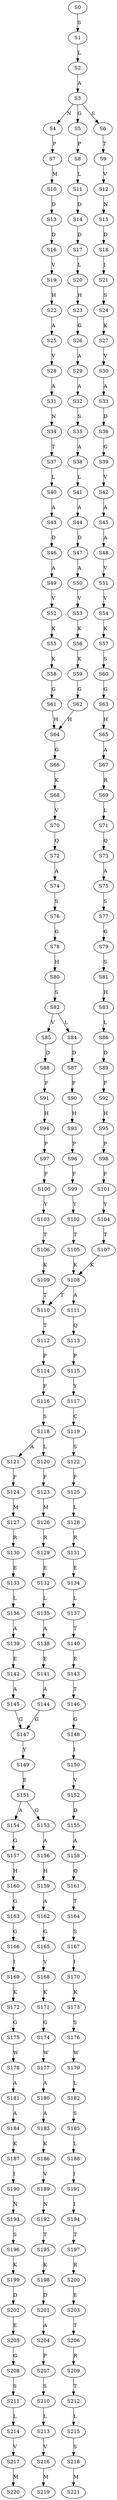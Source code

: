 strict digraph  {
	S0 -> S1 [ label = S ];
	S1 -> S2 [ label = L ];
	S2 -> S3 [ label = A ];
	S3 -> S4 [ label = N ];
	S3 -> S5 [ label = G ];
	S3 -> S6 [ label = S ];
	S4 -> S7 [ label = P ];
	S5 -> S8 [ label = P ];
	S6 -> S9 [ label = T ];
	S7 -> S10 [ label = M ];
	S8 -> S11 [ label = L ];
	S9 -> S12 [ label = V ];
	S10 -> S13 [ label = D ];
	S11 -> S14 [ label = D ];
	S12 -> S15 [ label = N ];
	S13 -> S16 [ label = D ];
	S14 -> S17 [ label = D ];
	S15 -> S18 [ label = D ];
	S16 -> S19 [ label = V ];
	S17 -> S20 [ label = L ];
	S18 -> S21 [ label = I ];
	S19 -> S22 [ label = H ];
	S20 -> S23 [ label = H ];
	S21 -> S24 [ label = S ];
	S22 -> S25 [ label = A ];
	S23 -> S26 [ label = G ];
	S24 -> S27 [ label = K ];
	S25 -> S28 [ label = V ];
	S26 -> S29 [ label = A ];
	S27 -> S30 [ label = V ];
	S28 -> S31 [ label = A ];
	S29 -> S32 [ label = A ];
	S30 -> S33 [ label = A ];
	S31 -> S34 [ label = N ];
	S32 -> S35 [ label = S ];
	S33 -> S36 [ label = D ];
	S34 -> S37 [ label = T ];
	S35 -> S38 [ label = A ];
	S36 -> S39 [ label = G ];
	S37 -> S40 [ label = L ];
	S38 -> S41 [ label = L ];
	S39 -> S42 [ label = V ];
	S40 -> S43 [ label = A ];
	S41 -> S44 [ label = A ];
	S42 -> S45 [ label = A ];
	S43 -> S46 [ label = D ];
	S44 -> S47 [ label = D ];
	S45 -> S48 [ label = A ];
	S46 -> S49 [ label = A ];
	S47 -> S50 [ label = A ];
	S48 -> S51 [ label = V ];
	S49 -> S52 [ label = V ];
	S50 -> S53 [ label = V ];
	S51 -> S54 [ label = V ];
	S52 -> S55 [ label = K ];
	S53 -> S56 [ label = K ];
	S54 -> S57 [ label = K ];
	S55 -> S58 [ label = K ];
	S56 -> S59 [ label = K ];
	S57 -> S60 [ label = S ];
	S58 -> S61 [ label = G ];
	S59 -> S62 [ label = G ];
	S60 -> S63 [ label = G ];
	S61 -> S64 [ label = H ];
	S62 -> S64 [ label = H ];
	S63 -> S65 [ label = H ];
	S64 -> S66 [ label = G ];
	S65 -> S67 [ label = A ];
	S66 -> S68 [ label = K ];
	S67 -> S69 [ label = R ];
	S68 -> S70 [ label = V ];
	S69 -> S71 [ label = L ];
	S70 -> S72 [ label = Q ];
	S71 -> S73 [ label = Q ];
	S72 -> S74 [ label = A ];
	S73 -> S75 [ label = A ];
	S74 -> S76 [ label = S ];
	S75 -> S77 [ label = S ];
	S76 -> S78 [ label = G ];
	S77 -> S79 [ label = G ];
	S78 -> S80 [ label = H ];
	S79 -> S81 [ label = S ];
	S80 -> S82 [ label = S ];
	S81 -> S83 [ label = H ];
	S82 -> S84 [ label = L ];
	S82 -> S85 [ label = V ];
	S83 -> S86 [ label = L ];
	S84 -> S87 [ label = D ];
	S85 -> S88 [ label = D ];
	S86 -> S89 [ label = D ];
	S87 -> S90 [ label = F ];
	S88 -> S91 [ label = F ];
	S89 -> S92 [ label = F ];
	S90 -> S93 [ label = H ];
	S91 -> S94 [ label = H ];
	S92 -> S95 [ label = H ];
	S93 -> S96 [ label = P ];
	S94 -> S97 [ label = P ];
	S95 -> S98 [ label = P ];
	S96 -> S99 [ label = F ];
	S97 -> S100 [ label = F ];
	S98 -> S101 [ label = F ];
	S99 -> S102 [ label = Y ];
	S100 -> S103 [ label = Y ];
	S101 -> S104 [ label = Y ];
	S102 -> S105 [ label = T ];
	S103 -> S106 [ label = T ];
	S104 -> S107 [ label = T ];
	S105 -> S108 [ label = K ];
	S106 -> S109 [ label = K ];
	S107 -> S108 [ label = K ];
	S108 -> S110 [ label = T ];
	S108 -> S111 [ label = A ];
	S109 -> S110 [ label = T ];
	S110 -> S112 [ label = T ];
	S111 -> S113 [ label = Q ];
	S112 -> S114 [ label = P ];
	S113 -> S115 [ label = P ];
	S114 -> S116 [ label = F ];
	S115 -> S117 [ label = Y ];
	S116 -> S118 [ label = S ];
	S117 -> S119 [ label = C ];
	S118 -> S120 [ label = L ];
	S118 -> S121 [ label = A ];
	S119 -> S122 [ label = S ];
	S120 -> S123 [ label = F ];
	S121 -> S124 [ label = F ];
	S122 -> S125 [ label = F ];
	S123 -> S126 [ label = M ];
	S124 -> S127 [ label = M ];
	S125 -> S128 [ label = L ];
	S126 -> S129 [ label = R ];
	S127 -> S130 [ label = R ];
	S128 -> S131 [ label = R ];
	S129 -> S132 [ label = E ];
	S130 -> S133 [ label = E ];
	S131 -> S134 [ label = E ];
	S132 -> S135 [ label = L ];
	S133 -> S136 [ label = L ];
	S134 -> S137 [ label = L ];
	S135 -> S138 [ label = A ];
	S136 -> S139 [ label = A ];
	S137 -> S140 [ label = T ];
	S138 -> S141 [ label = E ];
	S139 -> S142 [ label = E ];
	S140 -> S143 [ label = E ];
	S141 -> S144 [ label = A ];
	S142 -> S145 [ label = A ];
	S143 -> S146 [ label = T ];
	S144 -> S147 [ label = G ];
	S145 -> S147 [ label = G ];
	S146 -> S148 [ label = G ];
	S147 -> S149 [ label = Y ];
	S148 -> S150 [ label = I ];
	S149 -> S151 [ label = E ];
	S150 -> S152 [ label = V ];
	S151 -> S153 [ label = G ];
	S151 -> S154 [ label = A ];
	S152 -> S155 [ label = D ];
	S153 -> S156 [ label = A ];
	S154 -> S157 [ label = G ];
	S155 -> S158 [ label = A ];
	S156 -> S159 [ label = H ];
	S157 -> S160 [ label = H ];
	S158 -> S161 [ label = Q ];
	S159 -> S162 [ label = A ];
	S160 -> S163 [ label = G ];
	S161 -> S164 [ label = T ];
	S162 -> S165 [ label = G ];
	S163 -> S166 [ label = G ];
	S164 -> S167 [ label = S ];
	S165 -> S168 [ label = V ];
	S166 -> S169 [ label = I ];
	S167 -> S170 [ label = I ];
	S168 -> S171 [ label = K ];
	S169 -> S172 [ label = K ];
	S170 -> S173 [ label = K ];
	S171 -> S174 [ label = G ];
	S172 -> S175 [ label = G ];
	S173 -> S176 [ label = S ];
	S174 -> S177 [ label = W ];
	S175 -> S178 [ label = W ];
	S176 -> S179 [ label = W ];
	S177 -> S180 [ label = A ];
	S178 -> S181 [ label = A ];
	S179 -> S182 [ label = L ];
	S180 -> S183 [ label = A ];
	S181 -> S184 [ label = A ];
	S182 -> S185 [ label = S ];
	S183 -> S186 [ label = K ];
	S184 -> S187 [ label = K ];
	S185 -> S188 [ label = L ];
	S186 -> S189 [ label = V ];
	S187 -> S190 [ label = I ];
	S188 -> S191 [ label = I ];
	S189 -> S192 [ label = N ];
	S190 -> S193 [ label = N ];
	S191 -> S194 [ label = I ];
	S192 -> S195 [ label = T ];
	S193 -> S196 [ label = S ];
	S194 -> S197 [ label = T ];
	S195 -> S198 [ label = K ];
	S196 -> S199 [ label = K ];
	S197 -> S200 [ label = R ];
	S198 -> S201 [ label = D ];
	S199 -> S202 [ label = D ];
	S200 -> S203 [ label = E ];
	S201 -> S204 [ label = A ];
	S202 -> S205 [ label = E ];
	S203 -> S206 [ label = T ];
	S204 -> S207 [ label = P ];
	S205 -> S208 [ label = G ];
	S206 -> S209 [ label = R ];
	S207 -> S210 [ label = S ];
	S208 -> S211 [ label = S ];
	S209 -> S212 [ label = T ];
	S210 -> S213 [ label = L ];
	S211 -> S214 [ label = L ];
	S212 -> S215 [ label = L ];
	S213 -> S216 [ label = V ];
	S214 -> S217 [ label = V ];
	S215 -> S218 [ label = S ];
	S216 -> S219 [ label = M ];
	S217 -> S220 [ label = M ];
	S218 -> S221 [ label = M ];
}
